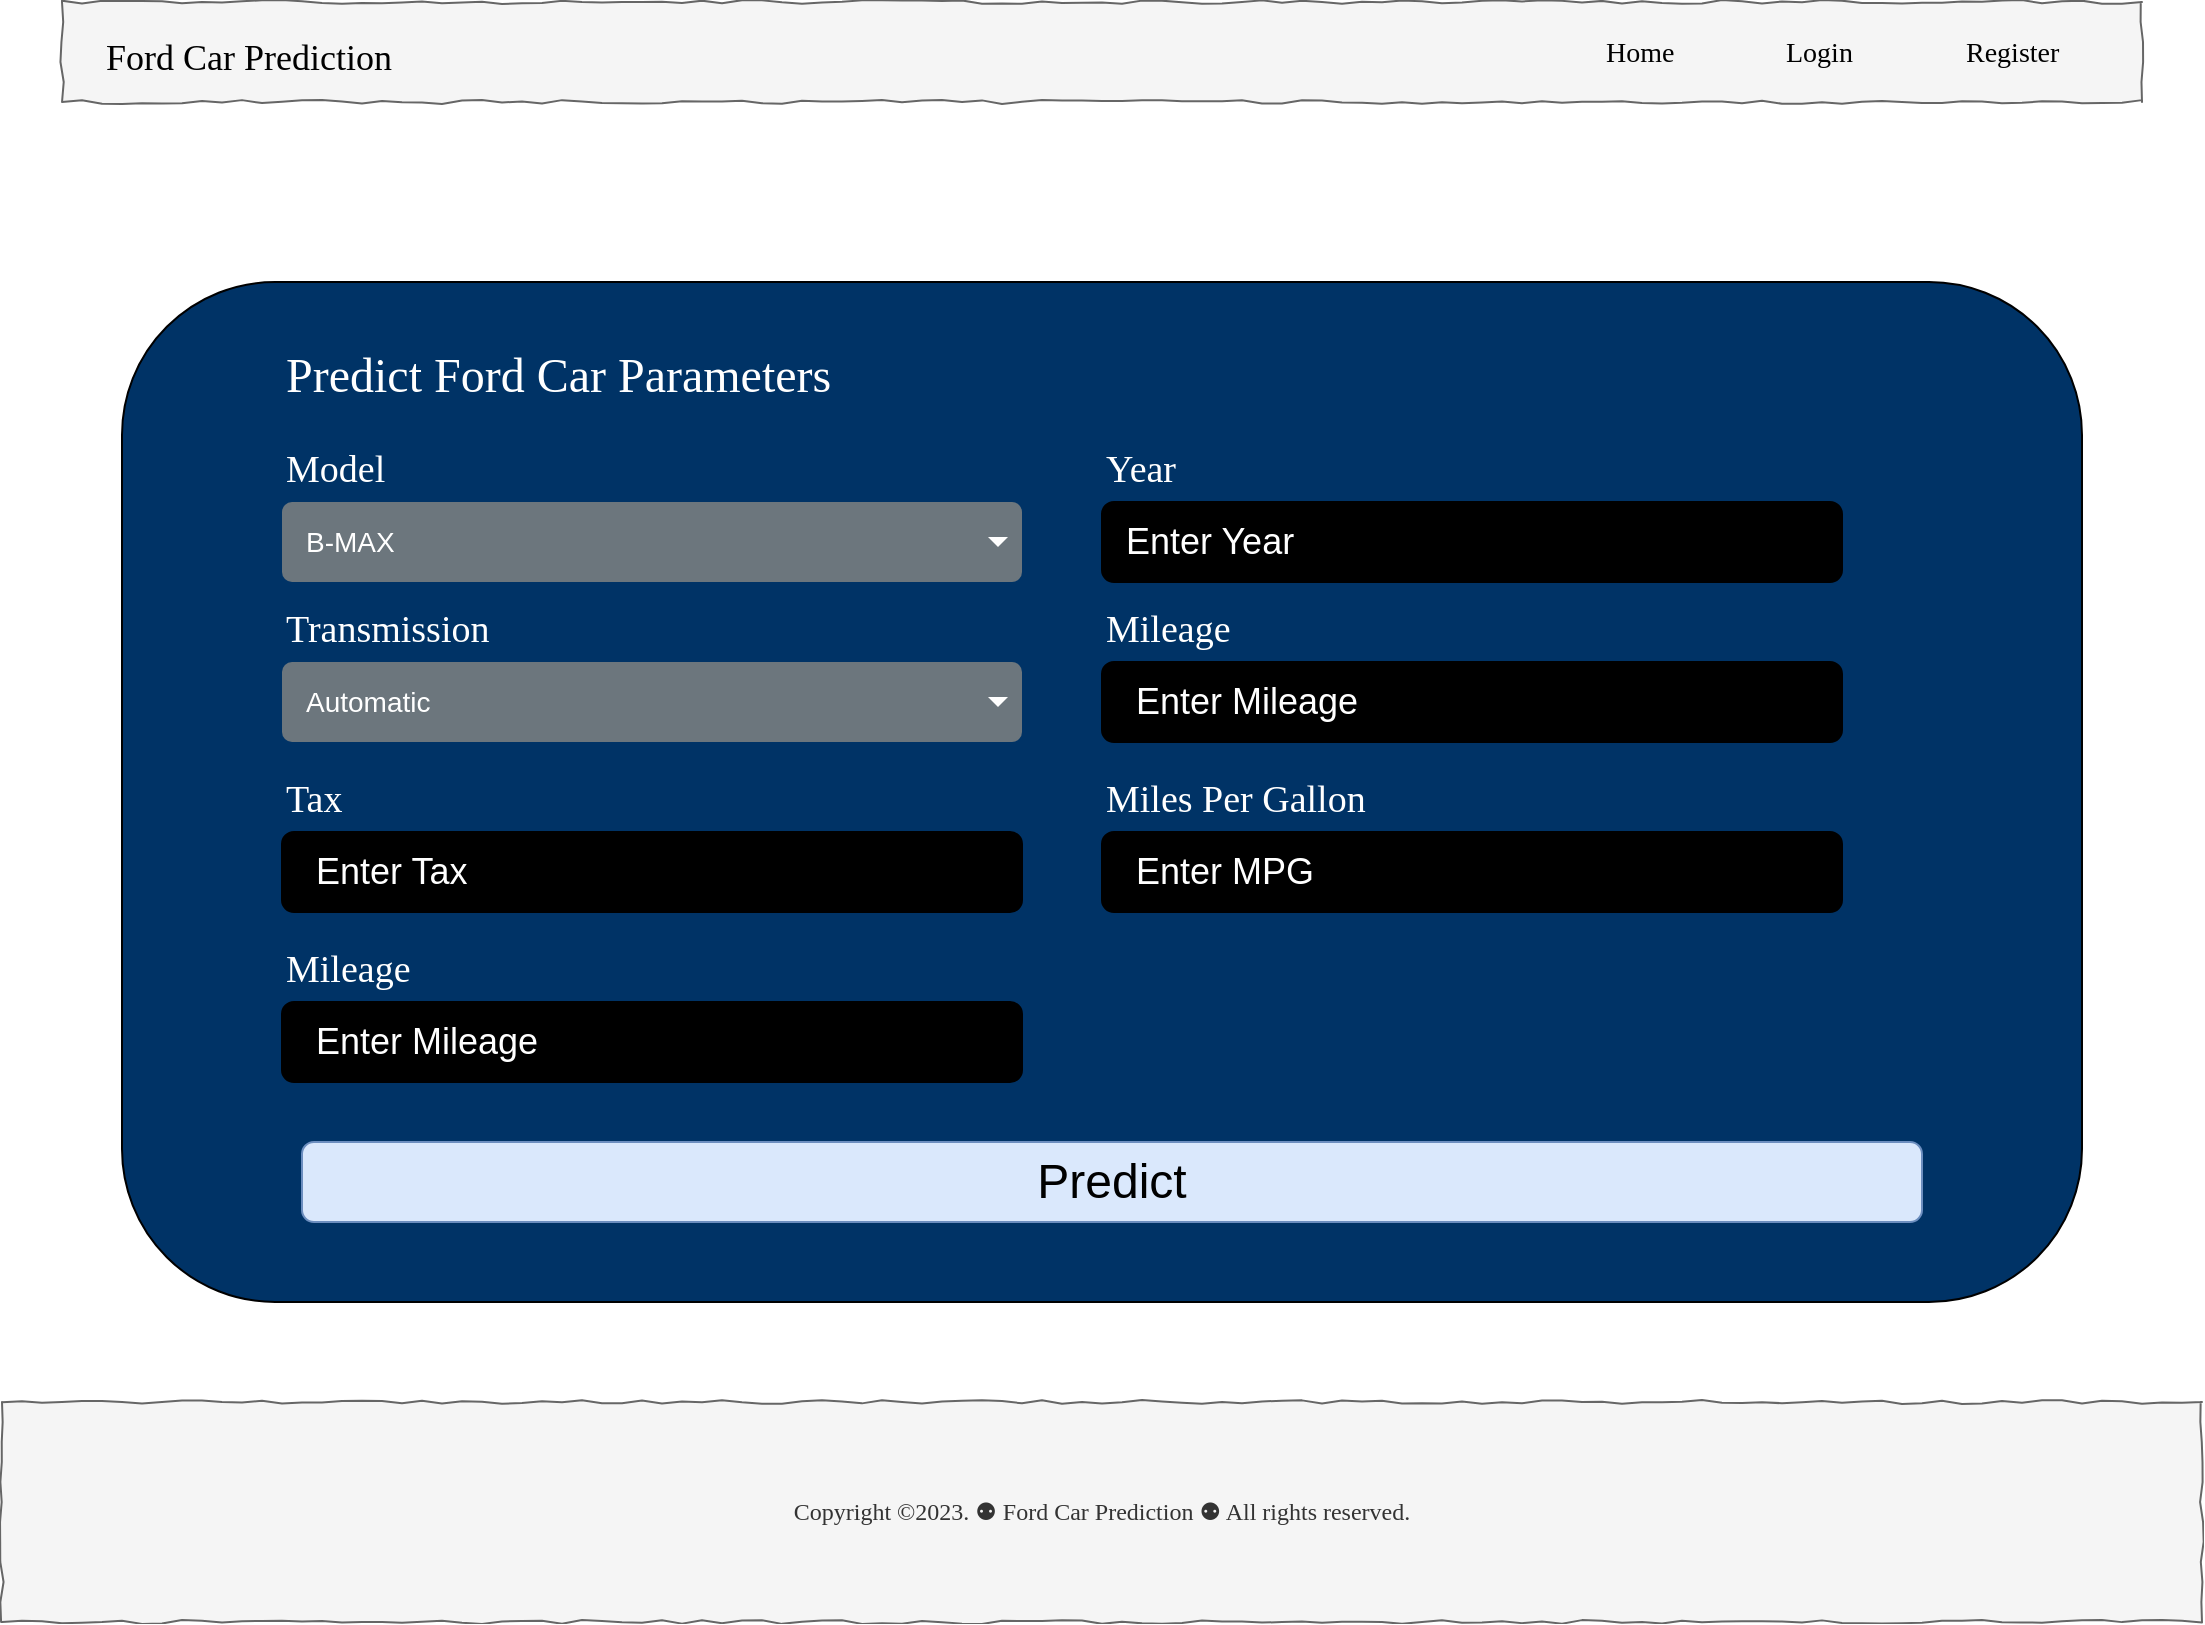 <mxfile version="22.1.5" type="gitlab">
  <diagram name="Page-1" id="03018318-947c-dd8e-b7a3-06fadd420f32">
    <mxGraphModel dx="1363" dy="860" grid="1" gridSize="10" guides="1" tooltips="1" connect="1" arrows="1" fold="1" page="1" pageScale="1" pageWidth="1100" pageHeight="850" background="none" math="0" shadow="0">
      <root>
        <mxCell id="0" />
        <mxCell id="1" parent="0" />
        <mxCell id="k_12R9bm0MZcuQC7HfRC-1" value="" style="whiteSpace=wrap;html=1;rounded=0;shadow=0;labelBackgroundColor=none;strokeWidth=1;fillColor=#f5f5f5;fontFamily=Verdana;fontSize=12;align=center;comic=1;fontColor=#333333;strokeColor=#666666;" vertex="1" parent="1">
          <mxGeometry x="30" y="40" width="1040" height="50" as="geometry" />
        </mxCell>
        <mxCell id="k_12R9bm0MZcuQC7HfRC-2" value="Home" style="text;html=1;points=[];align=left;verticalAlign=top;spacingTop=-4;fontSize=14;fontFamily=Verdana" vertex="1" parent="1">
          <mxGeometry x="800" y="55" width="60" height="20" as="geometry" />
        </mxCell>
        <mxCell id="k_12R9bm0MZcuQC7HfRC-3" value="Login" style="text;html=1;points=[];align=left;verticalAlign=top;spacingTop=-4;fontSize=14;fontFamily=Verdana" vertex="1" parent="1">
          <mxGeometry x="890" y="55" width="60" height="20" as="geometry" />
        </mxCell>
        <mxCell id="k_12R9bm0MZcuQC7HfRC-4" value="Register" style="text;html=1;points=[];align=left;verticalAlign=top;spacingTop=-4;fontSize=14;fontFamily=Verdana" vertex="1" parent="1">
          <mxGeometry x="980" y="55" width="60" height="20" as="geometry" />
        </mxCell>
        <mxCell id="k_12R9bm0MZcuQC7HfRC-5" value="&lt;font style=&quot;font-size: 18px;&quot;&gt;Ford Car Prediction&lt;/font&gt;" style="text;html=1;points=[];align=left;verticalAlign=top;spacingTop=-4;fontSize=14;fontFamily=Verdana" vertex="1" parent="1">
          <mxGeometry x="50" y="55" width="60" height="20" as="geometry" />
        </mxCell>
        <mxCell id="k_12R9bm0MZcuQC7HfRC-6" value="" style="rounded=1;whiteSpace=wrap;html=1;fillColor=#003366;" vertex="1" parent="1">
          <mxGeometry x="60" y="180" width="980" height="510" as="geometry" />
        </mxCell>
        <mxCell id="k_12R9bm0MZcuQC7HfRC-8" style="edgeStyle=orthogonalEdgeStyle;rounded=0;orthogonalLoop=1;jettySize=auto;html=1;exitX=1;exitY=0.5;exitDx=0;exitDy=0;entryX=1;entryY=0.75;entryDx=0;entryDy=0;" edge="1" parent="1">
          <mxGeometry relative="1" as="geometry">
            <mxPoint x="790" y="370" as="sourcePoint" />
            <mxPoint x="790" y="380" as="targetPoint" />
          </mxGeometry>
        </mxCell>
        <mxCell id="k_12R9bm0MZcuQC7HfRC-9" value="&lt;font style=&quot;font-size: 24px;&quot;&gt;Predict&lt;/font&gt;" style="rounded=1;whiteSpace=wrap;html=1;fillColor=#dae8fc;strokeColor=#6c8ebf;" vertex="1" parent="1">
          <mxGeometry x="150" y="610" width="810" height="40" as="geometry" />
        </mxCell>
        <mxCell id="k_12R9bm0MZcuQC7HfRC-11" value="&lt;font color=&quot;#ffffff&quot; style=&quot;font-size: 24px;&quot;&gt;Predict Ford Car Parameters&lt;/font&gt;" style="text;html=1;points=[];align=left;verticalAlign=top;spacingTop=-4;fontSize=14;fontFamily=Verdana" vertex="1" parent="1">
          <mxGeometry x="140" y="210" width="350" height="50" as="geometry" />
        </mxCell>
        <mxCell id="k_12R9bm0MZcuQC7HfRC-14" value="Copyright ©2023. ⚉ Ford Car Prediction ⚉ All rights reserved." style="whiteSpace=wrap;html=1;rounded=0;shadow=0;labelBackgroundColor=none;strokeWidth=1;fillColor=#f5f5f5;fontFamily=Verdana;fontSize=12;align=center;comic=1;fontColor=#333333;strokeColor=#666666;" vertex="1" parent="1">
          <mxGeometry y="740" width="1100" height="110" as="geometry" />
        </mxCell>
        <mxCell id="k_12R9bm0MZcuQC7HfRC-16" value="&lt;font color=&quot;#ffffff&quot; style=&quot;font-size: 19px;&quot;&gt;Model&lt;/font&gt;" style="text;html=1;points=[];align=left;verticalAlign=top;spacingTop=-4;fontSize=14;fontFamily=Verdana" vertex="1" parent="1">
          <mxGeometry x="140" y="260" width="100" height="40" as="geometry" />
        </mxCell>
        <mxCell id="k_12R9bm0MZcuQC7HfRC-19" value="B-MAX" style="html=1;shadow=0;dashed=0;shape=mxgraph.bootstrap.rrect;rSize=5;strokeColor=none;strokeWidth=1;fillColor=#6C767D;fontColor=#ffffff;whiteSpace=wrap;align=left;verticalAlign=middle;fontStyle=0;fontSize=14;spacingLeft=10;" vertex="1" parent="1">
          <mxGeometry x="140" y="290" width="370" height="40" as="geometry" />
        </mxCell>
        <mxCell id="k_12R9bm0MZcuQC7HfRC-20" value="" style="shape=triangle;direction=south;fillColor=#ffffff;strokeColor=none;perimeter=none;" vertex="1" parent="k_12R9bm0MZcuQC7HfRC-19">
          <mxGeometry x="1" y="0.5" width="10" height="5" relative="1" as="geometry">
            <mxPoint x="-17" y="-2.5" as="offset" />
          </mxGeometry>
        </mxCell>
        <mxCell id="k_12R9bm0MZcuQC7HfRC-26" value="&lt;font color=&quot;#ffffff&quot; style=&quot;font-size: 19px;&quot;&gt;Year&lt;/font&gt;" style="text;html=1;points=[];align=left;verticalAlign=top;spacingTop=-4;fontSize=14;fontFamily=Verdana" vertex="1" parent="1">
          <mxGeometry x="550" y="260" width="100" height="40" as="geometry" />
        </mxCell>
        <mxCell id="k_12R9bm0MZcuQC7HfRC-29" value="&lt;font color=&quot;#ffffff&quot; style=&quot;font-size: 18px;&quot;&gt;&amp;nbsp; Enter Year&lt;/font&gt;" style="rounded=1;whiteSpace=wrap;html=1;align=left;fillColor=#000000;" vertex="1" parent="1">
          <mxGeometry x="550" y="290" width="370" height="40" as="geometry" />
        </mxCell>
        <mxCell id="k_12R9bm0MZcuQC7HfRC-30" value="&lt;font color=&quot;#ffffff&quot; style=&quot;font-size: 19px;&quot;&gt;Transmission&lt;/font&gt;" style="text;html=1;points=[];align=left;verticalAlign=top;spacingTop=-4;fontSize=14;fontFamily=Verdana" vertex="1" parent="1">
          <mxGeometry x="140" y="340" width="100" height="40" as="geometry" />
        </mxCell>
        <mxCell id="k_12R9bm0MZcuQC7HfRC-31" value="Automatic" style="html=1;shadow=0;dashed=0;shape=mxgraph.bootstrap.rrect;rSize=5;strokeColor=none;strokeWidth=1;fillColor=#6C767D;fontColor=#ffffff;whiteSpace=wrap;align=left;verticalAlign=middle;fontStyle=0;fontSize=14;spacingLeft=10;" vertex="1" parent="1">
          <mxGeometry x="140" y="370" width="370" height="40" as="geometry" />
        </mxCell>
        <mxCell id="k_12R9bm0MZcuQC7HfRC-32" value="" style="shape=triangle;direction=south;fillColor=#ffffff;strokeColor=none;perimeter=none;" vertex="1" parent="k_12R9bm0MZcuQC7HfRC-31">
          <mxGeometry x="1" y="0.5" width="10" height="5" relative="1" as="geometry">
            <mxPoint x="-17" y="-2.5" as="offset" />
          </mxGeometry>
        </mxCell>
        <mxCell id="k_12R9bm0MZcuQC7HfRC-33" value="&lt;font color=&quot;#ffffff&quot; style=&quot;font-size: 19px;&quot;&gt;Mileage&lt;/font&gt;" style="text;html=1;points=[];align=left;verticalAlign=top;spacingTop=-4;fontSize=14;fontFamily=Verdana" vertex="1" parent="1">
          <mxGeometry x="550" y="340" width="100" height="40" as="geometry" />
        </mxCell>
        <mxCell id="k_12R9bm0MZcuQC7HfRC-34" value="&lt;font color=&quot;#ffffff&quot;&gt;&lt;span style=&quot;font-size: 18px;&quot;&gt;&amp;nbsp; &amp;nbsp;Enter Mileage&lt;/span&gt;&lt;/font&gt;" style="rounded=1;whiteSpace=wrap;html=1;align=left;fillColor=#000000;" vertex="1" parent="1">
          <mxGeometry x="550" y="370" width="370" height="40" as="geometry" />
        </mxCell>
        <mxCell id="k_12R9bm0MZcuQC7HfRC-35" style="edgeStyle=orthogonalEdgeStyle;rounded=0;orthogonalLoop=1;jettySize=auto;html=1;exitX=1;exitY=0.5;exitDx=0;exitDy=0;entryX=1;entryY=0.75;entryDx=0;entryDy=0;" edge="1" parent="1">
          <mxGeometry relative="1" as="geometry">
            <mxPoint x="380" y="455" as="sourcePoint" />
            <mxPoint x="380" y="465" as="targetPoint" />
          </mxGeometry>
        </mxCell>
        <mxCell id="k_12R9bm0MZcuQC7HfRC-36" value="&lt;font color=&quot;#ffffff&quot; style=&quot;font-size: 19px;&quot;&gt;Tax&lt;/font&gt;" style="text;html=1;points=[];align=left;verticalAlign=top;spacingTop=-4;fontSize=14;fontFamily=Verdana" vertex="1" parent="1">
          <mxGeometry x="140" y="425" width="100" height="40" as="geometry" />
        </mxCell>
        <mxCell id="k_12R9bm0MZcuQC7HfRC-37" value="&lt;font color=&quot;#ffffff&quot;&gt;&lt;span style=&quot;font-size: 18px;&quot;&gt;&amp;nbsp; &amp;nbsp;Enter Tax&lt;/span&gt;&lt;/font&gt;" style="rounded=1;whiteSpace=wrap;html=1;align=left;fillColor=#000000;" vertex="1" parent="1">
          <mxGeometry x="140" y="455" width="370" height="40" as="geometry" />
        </mxCell>
        <mxCell id="k_12R9bm0MZcuQC7HfRC-44" style="edgeStyle=orthogonalEdgeStyle;rounded=0;orthogonalLoop=1;jettySize=auto;html=1;exitX=1;exitY=0.5;exitDx=0;exitDy=0;entryX=1;entryY=0.75;entryDx=0;entryDy=0;" edge="1" parent="1">
          <mxGeometry relative="1" as="geometry">
            <mxPoint x="790" y="455" as="sourcePoint" />
            <mxPoint x="790" y="465" as="targetPoint" />
          </mxGeometry>
        </mxCell>
        <mxCell id="k_12R9bm0MZcuQC7HfRC-45" value="&lt;font color=&quot;#ffffff&quot; style=&quot;font-size: 19px;&quot;&gt;Miles Per Gallon&lt;/font&gt;" style="text;html=1;points=[];align=left;verticalAlign=top;spacingTop=-4;fontSize=14;fontFamily=Verdana" vertex="1" parent="1">
          <mxGeometry x="550" y="425" width="200" height="40" as="geometry" />
        </mxCell>
        <mxCell id="k_12R9bm0MZcuQC7HfRC-46" value="&lt;font color=&quot;#ffffff&quot;&gt;&lt;span style=&quot;font-size: 18px;&quot;&gt;&amp;nbsp; &amp;nbsp;Enter MPG&lt;/span&gt;&lt;/font&gt;" style="rounded=1;whiteSpace=wrap;html=1;align=left;fillColor=#000000;" vertex="1" parent="1">
          <mxGeometry x="550" y="455" width="370" height="40" as="geometry" />
        </mxCell>
        <mxCell id="k_12R9bm0MZcuQC7HfRC-47" style="edgeStyle=orthogonalEdgeStyle;rounded=0;orthogonalLoop=1;jettySize=auto;html=1;exitX=1;exitY=0.5;exitDx=0;exitDy=0;entryX=1;entryY=0.75;entryDx=0;entryDy=0;" edge="1" parent="1">
          <mxGeometry relative="1" as="geometry">
            <mxPoint x="380" y="540" as="sourcePoint" />
            <mxPoint x="380" y="550" as="targetPoint" />
          </mxGeometry>
        </mxCell>
        <mxCell id="k_12R9bm0MZcuQC7HfRC-48" value="&lt;font color=&quot;#ffffff&quot; style=&quot;font-size: 19px;&quot;&gt;Mileage&lt;/font&gt;" style="text;html=1;points=[];align=left;verticalAlign=top;spacingTop=-4;fontSize=14;fontFamily=Verdana" vertex="1" parent="1">
          <mxGeometry x="140" y="510" width="100" height="40" as="geometry" />
        </mxCell>
        <mxCell id="k_12R9bm0MZcuQC7HfRC-49" value="&lt;font color=&quot;#ffffff&quot;&gt;&lt;span style=&quot;font-size: 18px;&quot;&gt;&amp;nbsp; &amp;nbsp;Enter Mileage&lt;/span&gt;&lt;/font&gt;" style="rounded=1;whiteSpace=wrap;html=1;align=left;fillColor=#000000;" vertex="1" parent="1">
          <mxGeometry x="140" y="540" width="370" height="40" as="geometry" />
        </mxCell>
      </root>
    </mxGraphModel>
  </diagram>
</mxfile>
